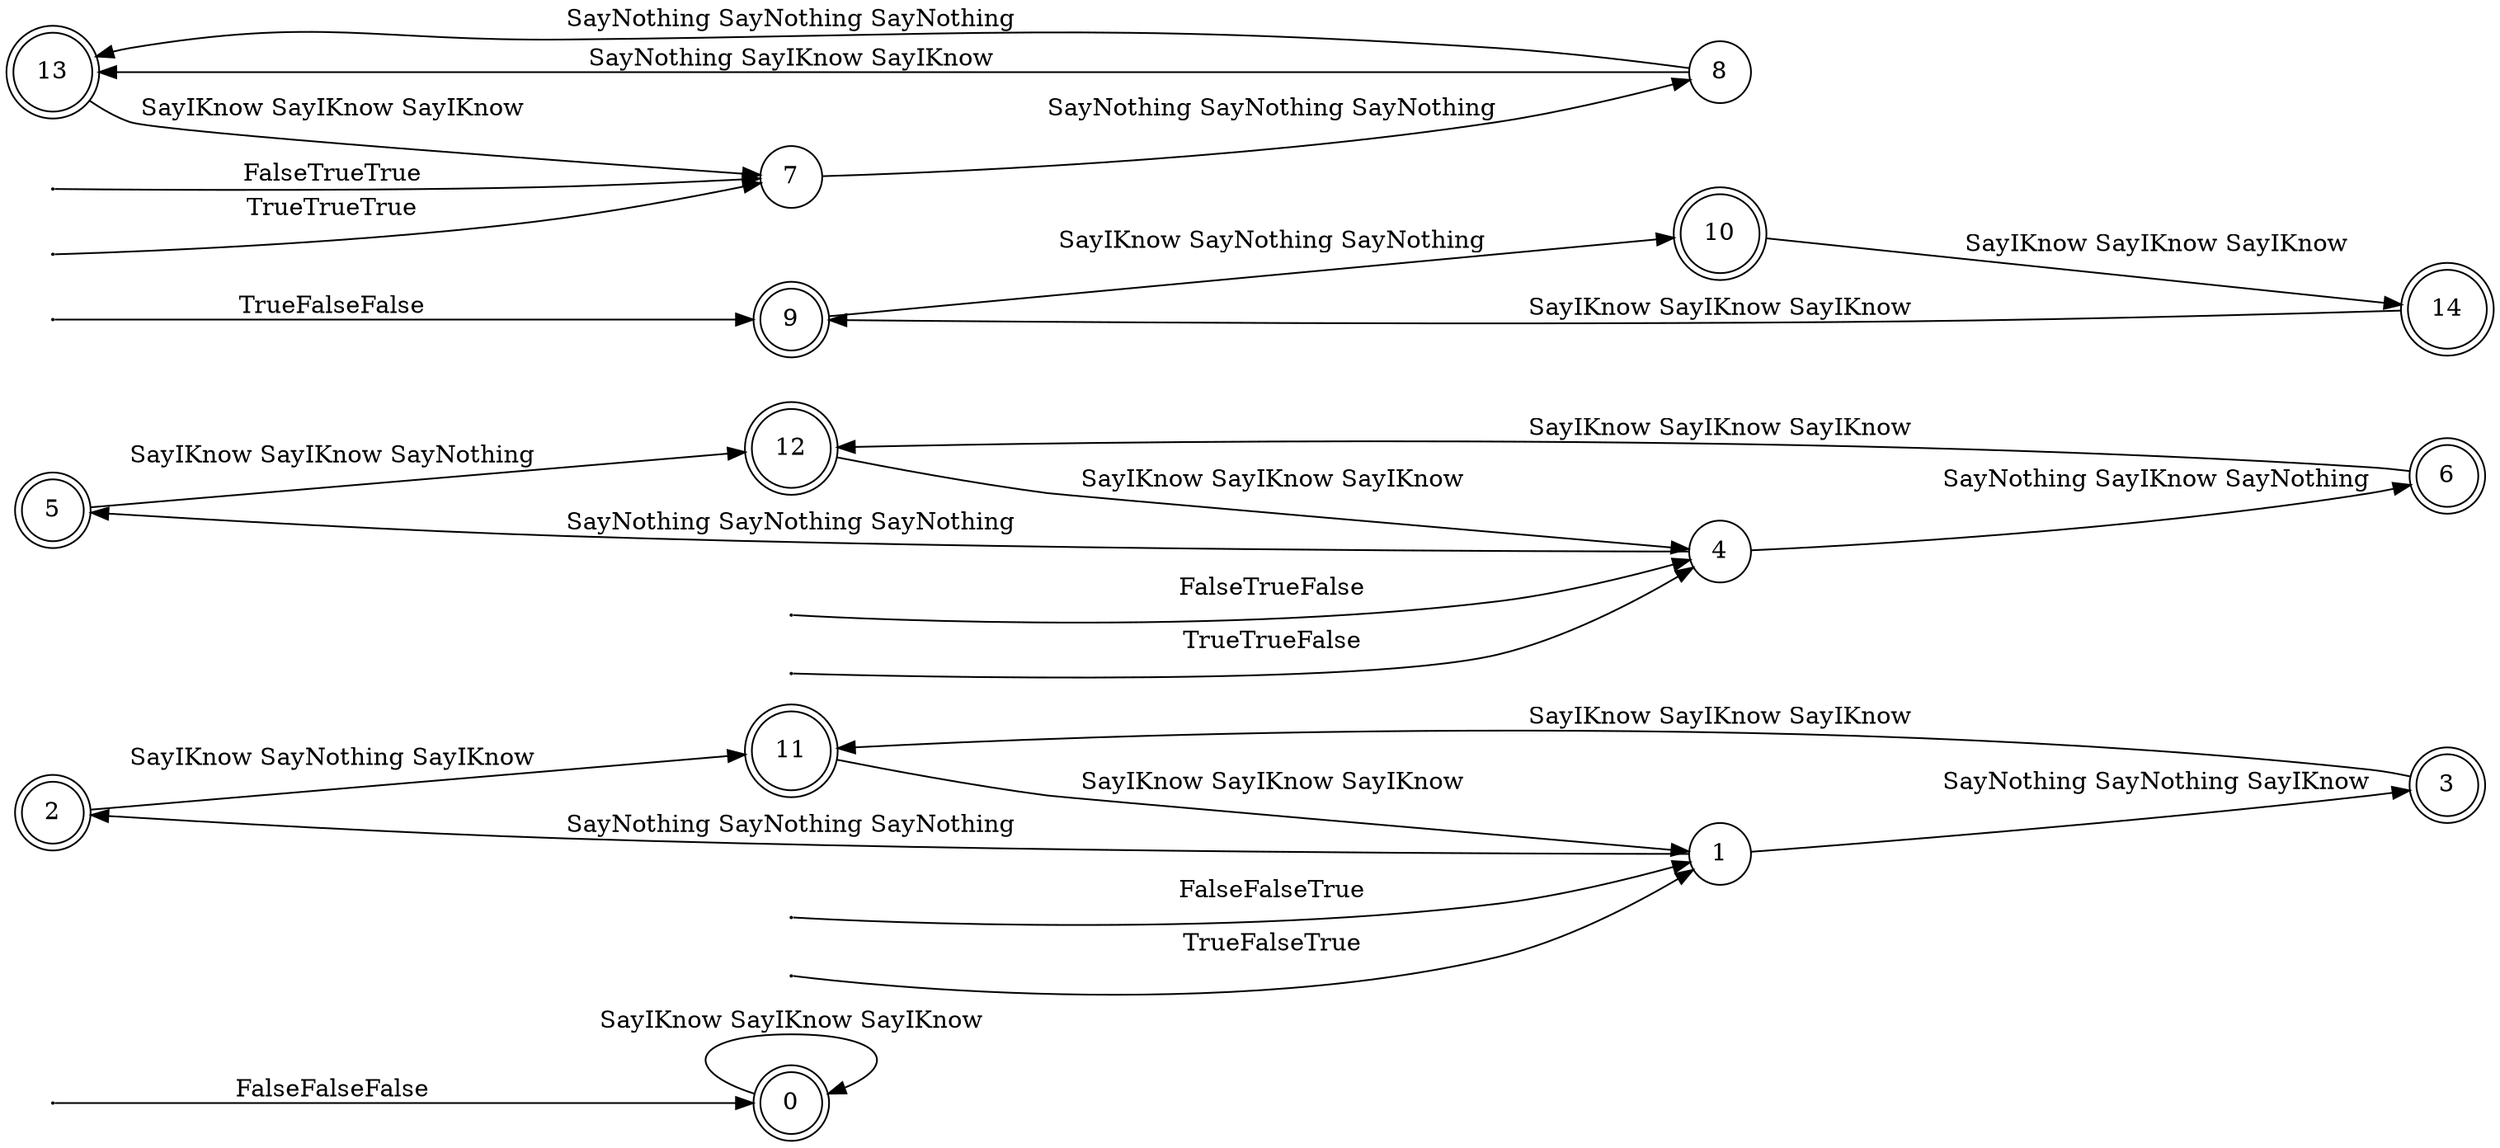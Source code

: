 digraph DFA {
	rankdir = LR
	node [shape="circle"]
	0 [shape="doublecircle"]
	2 [shape="doublecircle"]
	3 [shape="doublecircle"]
	5 [shape="doublecircle"]
	6 [shape="doublecircle"]
	9 [shape="doublecircle"]
	10 [shape="doublecircle"]
	11 [shape="doublecircle"]
	12 [shape="doublecircle"]
	13 [shape="doublecircle"]
	14 [shape="doublecircle"]
	init14[label="" width="0.01"];
	init14 -> 0 [label="FalseFalseFalse"]
	init15[label="" width="0.01"];
	init15 -> 1 [label="FalseFalseTrue"]
	init16[label="" width="0.01"];
	init16 -> 4 [label="FalseTrueFalse"]
	init17[label="" width="0.01"];
	init17 -> 7 [label="FalseTrueTrue"]
	init18[label="" width="0.01"];
	init18 -> 9 [label="TrueFalseFalse"]
	init19[label="" width="0.01"];
	init19 -> 1 [label="TrueFalseTrue"]
	init20[label="" width="0.01"];
	init20 -> 4 [label="TrueTrueFalse"]
	init21[label="" width="0.01"];
	init21 -> 7 [label="TrueTrueTrue"]
	0 -> 0 [label="SayIKnow SayIKnow SayIKnow"]
	1 -> 2 [label="SayNothing SayNothing SayNothing"]
	1 -> 3 [label="SayNothing SayNothing SayIKnow"]
	2 -> 11 [label="SayIKnow SayNothing SayIKnow"]
	3 -> 11 [label="SayIKnow SayIKnow SayIKnow"]
	4 -> 5 [label="SayNothing SayNothing SayNothing"]
	4 -> 6 [label="SayNothing SayIKnow SayNothing"]
	5 -> 12 [label="SayIKnow SayIKnow SayNothing"]
	6 -> 12 [label="SayIKnow SayIKnow SayIKnow"]
	7 -> 8 [label="SayNothing SayNothing SayNothing"]
	8 -> 13 [label="SayNothing SayNothing SayNothing"]
	8 -> 13 [label="SayNothing SayIKnow SayIKnow"]
	9 -> 10 [label="SayIKnow SayNothing SayNothing"]
	10 -> 14 [label="SayIKnow SayIKnow SayIKnow"]
	11 -> 1 [label="SayIKnow SayIKnow SayIKnow"]
	12 -> 4 [label="SayIKnow SayIKnow SayIKnow"]
	13 -> 7 [label="SayIKnow SayIKnow SayIKnow"]
	14 -> 9 [label="SayIKnow SayIKnow SayIKnow"]
}

